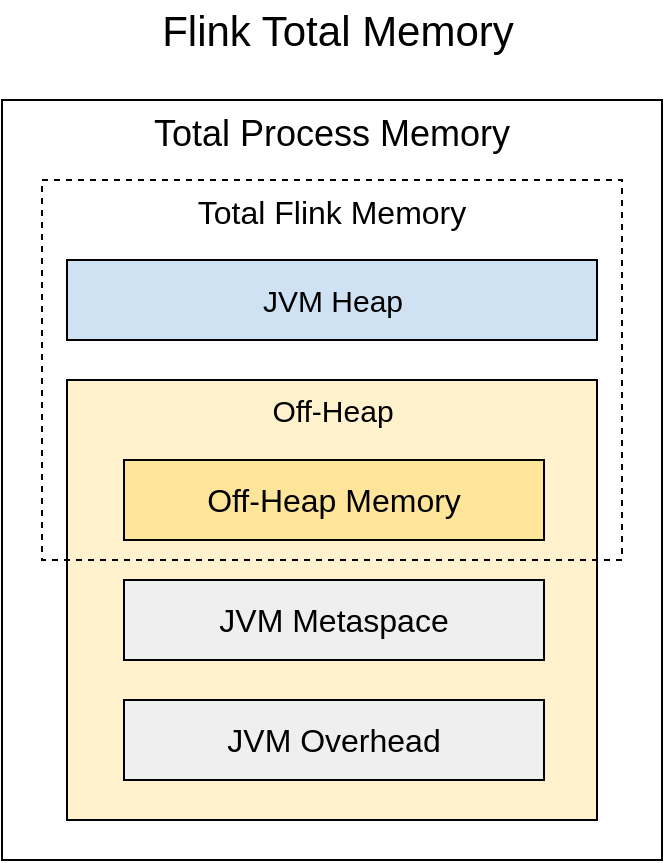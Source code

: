 <mxfile version="13.2.4" type="device" pages="3"><diagram id="_fdhIk3AzRPa3gKjDYVd" name="Flink Total Memory"><mxGraphModel dx="1426" dy="1025" grid="1" gridSize="10" guides="1" tooltips="1" connect="1" arrows="1" fold="1" page="1" pageScale="1" pageWidth="827" pageHeight="1169" math="0" shadow="0"><root><mxCell id="d08xqscVeE9lwqAEMp5u-0"/><mxCell id="d08xqscVeE9lwqAEMp5u-1" parent="d08xqscVeE9lwqAEMp5u-0"/><mxCell id="26nWJFNjaUFD2ajb3o5e-0" value="&lt;font style=&quot;font-size: 18px&quot;&gt;Total Process Memory&lt;/font&gt;" style="rounded=0;whiteSpace=wrap;html=1;strokeWidth=1;fontSize=17;verticalAlign=top;" parent="d08xqscVeE9lwqAEMp5u-1" vertex="1"><mxGeometry x="249" y="320" width="330" height="380" as="geometry"/></mxCell><mxCell id="26nWJFNjaUFD2ajb3o5e-1" value="Off-Heap" style="rounded=0;whiteSpace=wrap;html=1;strokeColor=#000000;strokeWidth=1;fillColor=#fff2cc;fontSize=15;fontColor=#000000;verticalAlign=top;" parent="d08xqscVeE9lwqAEMp5u-1" vertex="1"><mxGeometry x="281.5" y="460" width="265" height="220" as="geometry"/></mxCell><mxCell id="26nWJFNjaUFD2ajb3o5e-2" value="&lt;font style=&quot;font-size: 16px&quot;&gt;Total Flink Memory&lt;/font&gt;" style="rounded=0;whiteSpace=wrap;html=1;strokeWidth=1;fontSize=15;dashed=1;verticalAlign=top;fillColor=none;" parent="d08xqscVeE9lwqAEMp5u-1" vertex="1"><mxGeometry x="269" y="360" width="290" height="190" as="geometry"/></mxCell><mxCell id="26nWJFNjaUFD2ajb3o5e-3" value="JVM Heap" style="rounded=0;whiteSpace=wrap;html=1;strokeColor=#000000;strokeWidth=1;fillColor=#cfe2f3;fontSize=15;verticalAlign=middle;" parent="d08xqscVeE9lwqAEMp5u-1" vertex="1"><mxGeometry x="281.5" y="400" width="265" height="40" as="geometry"/></mxCell><mxCell id="26nWJFNjaUFD2ajb3o5e-4" value="Off-Heap Memory" style="rounded=0;whiteSpace=wrap;html=1;strokeColor=#000000;strokeWidth=1;fillColor=#ffe599;fontSize=16;" parent="d08xqscVeE9lwqAEMp5u-1" vertex="1"><mxGeometry x="310" y="500" width="210" height="40" as="geometry"/></mxCell><mxCell id="CpLqvCoj3eS38Se6I9G6-0" value="JVM Overhead" style="rounded=0;whiteSpace=wrap;html=1;strokeColor=#000000;strokeWidth=1;fillColor=#efefef;fontSize=16;" parent="d08xqscVeE9lwqAEMp5u-1" vertex="1"><mxGeometry x="310" y="620" width="210" height="40" as="geometry"/></mxCell><mxCell id="CpLqvCoj3eS38Se6I9G6-1" value="JVM Metaspace" style="rounded=0;whiteSpace=wrap;html=1;strokeColor=#000000;strokeWidth=1;fillColor=#efefef;fontSize=16;" parent="d08xqscVeE9lwqAEMp5u-1" vertex="1"><mxGeometry x="310" y="560" width="210" height="40" as="geometry"/></mxCell><mxCell id="gjkqb3q7owvVW7tX1d10-0" value="Flink Total Memory" style="text;html=1;strokeColor=none;fillColor=none;align=center;verticalAlign=middle;whiteSpace=wrap;rounded=0;dashed=1;fontSize=21;fontColor=#000000;" parent="d08xqscVeE9lwqAEMp5u-1" vertex="1"><mxGeometry x="314" y="270" width="206" height="30" as="geometry"/></mxCell></root></mxGraphModel></diagram><diagram id="jV1cAurfQ0Lhk7-P1ggF" name="TaskManager Memory Total"><mxGraphModel dx="1426" dy="1025" grid="1" gridSize="10" guides="1" tooltips="1" connect="1" arrows="1" fold="1" page="1" pageScale="1" pageWidth="827" pageHeight="1169" math="0" shadow="0"><root><mxCell id="wNgq-h0R71zh6cZPiYkQ-0"/><mxCell id="wNgq-h0R71zh6cZPiYkQ-1" parent="wNgq-h0R71zh6cZPiYkQ-0"/><mxCell id="dwUGe1MYZKbFntFu4kk3-0" value="&lt;font style=&quot;font-size: 18px&quot;&gt;Total Process Memory&lt;/font&gt;" style="rounded=0;whiteSpace=wrap;html=1;strokeWidth=1;fontSize=17;verticalAlign=top;" vertex="1" parent="wNgq-h0R71zh6cZPiYkQ-1"><mxGeometry x="249" y="320" width="330" height="440" as="geometry"/></mxCell><mxCell id="dwUGe1MYZKbFntFu4kk3-1" value="Off-Heap" style="rounded=0;whiteSpace=wrap;html=1;strokeColor=#000000;strokeWidth=1;fillColor=#fff2cc;fontSize=15;fontColor=#000000;verticalAlign=top;" vertex="1" parent="wNgq-h0R71zh6cZPiYkQ-1"><mxGeometry x="281.5" y="460" width="265" height="280" as="geometry"/></mxCell><mxCell id="dwUGe1MYZKbFntFu4kk3-2" value="&lt;font style=&quot;font-size: 16px&quot;&gt;Total Flink Memory&lt;/font&gt;" style="rounded=0;whiteSpace=wrap;html=1;strokeWidth=1;fontSize=15;dashed=1;verticalAlign=top;fillColor=none;" vertex="1" parent="wNgq-h0R71zh6cZPiYkQ-1"><mxGeometry x="269" y="360" width="290" height="250" as="geometry"/></mxCell><mxCell id="dwUGe1MYZKbFntFu4kk3-3" value="JVM Heap" style="rounded=0;whiteSpace=wrap;html=1;strokeColor=#000000;strokeWidth=1;fillColor=#cfe2f3;fontSize=15;verticalAlign=middle;" vertex="1" parent="wNgq-h0R71zh6cZPiYkQ-1"><mxGeometry x="281.5" y="400" width="265" height="40" as="geometry"/></mxCell><mxCell id="dwUGe1MYZKbFntFu4kk3-4" value="Managed Memory" style="rounded=0;whiteSpace=wrap;html=1;strokeColor=#000000;strokeWidth=1;fillColor=#B6D7A8;fontSize=16;" vertex="1" parent="wNgq-h0R71zh6cZPiYkQ-1"><mxGeometry x="310" y="500" width="210" height="40" as="geometry"/></mxCell><mxCell id="dwUGe1MYZKbFntFu4kk3-5" value="JVM Overhead" style="rounded=0;whiteSpace=wrap;html=1;strokeColor=#000000;strokeWidth=1;fillColor=#efefef;fontSize=16;" vertex="1" parent="wNgq-h0R71zh6cZPiYkQ-1"><mxGeometry x="309" y="680" width="210" height="40" as="geometry"/></mxCell><mxCell id="dwUGe1MYZKbFntFu4kk3-6" value="JVM Metaspace" style="rounded=0;whiteSpace=wrap;html=1;strokeColor=#000000;strokeWidth=1;fillColor=#efefef;fontSize=16;" vertex="1" parent="wNgq-h0R71zh6cZPiYkQ-1"><mxGeometry x="309" y="620" width="210" height="40" as="geometry"/></mxCell><mxCell id="dwUGe1MYZKbFntFu4kk3-7" value="Off-Heap Memory" style="rounded=0;whiteSpace=wrap;html=1;strokeColor=#000000;strokeWidth=1;fillColor=#ffe599;fontSize=16;" vertex="1" parent="wNgq-h0R71zh6cZPiYkQ-1"><mxGeometry x="309" y="560" width="210" height="40" as="geometry"/></mxCell><mxCell id="FT0IFsWQbrN96nsSOdKc-0" value="TaskManager Total Memory" style="text;html=1;strokeColor=none;fillColor=none;align=center;verticalAlign=middle;whiteSpace=wrap;rounded=0;dashed=1;fontSize=21;fontColor=#000000;" vertex="1" parent="wNgq-h0R71zh6cZPiYkQ-1"><mxGeometry x="278" y="270" width="271" height="30" as="geometry"/></mxCell></root></mxGraphModel></diagram><diagram id="YkN1-P0uREzAV2ZhqlWJ" name="TaskManager Memory Detail"><mxGraphModel dx="1426" dy="1025" grid="1" gridSize="10" guides="1" tooltips="1" connect="1" arrows="1" fold="1" page="1" pageScale="1" pageWidth="827" pageHeight="1169" math="0" shadow="0"><root><mxCell id="0"/><mxCell id="1" parent="0"/><mxCell id="GxC2o9oRtwNtx9GoP0pw-86" value="&lt;font style=&quot;font-size: 18px&quot;&gt;Total Process Memory&lt;/font&gt;" style="rounded=0;whiteSpace=wrap;html=1;strokeWidth=1;fontSize=17;verticalAlign=top;" parent="1" vertex="1"><mxGeometry x="250" y="220" width="330" height="580" as="geometry"/></mxCell><mxCell id="GxC2o9oRtwNtx9GoP0pw-90" value="Off-Heap Memory" style="rounded=0;whiteSpace=wrap;html=1;strokeColor=#000000;strokeWidth=1;fillColor=#fff2cc;fontSize=15;fontColor=#000000;verticalAlign=top;" parent="1" vertex="1"><mxGeometry x="282.5" y="430" width="265" height="350" as="geometry"/></mxCell><mxCell id="GxC2o9oRtwNtx9GoP0pw-99" value="&lt;font style=&quot;font-size: 16px&quot;&gt;Total Flink Memory&lt;/font&gt;" style="rounded=0;whiteSpace=wrap;html=1;strokeWidth=1;fontSize=15;dashed=1;verticalAlign=top;fillColor=none;" parent="1" vertex="1"><mxGeometry x="270" y="260" width="290" height="420" as="geometry"/></mxCell><mxCell id="GxC2o9oRtwNtx9GoP0pw-87" value="JVM Heap" style="rounded=0;whiteSpace=wrap;html=1;strokeColor=#000000;strokeWidth=1;fillColor=#cfe2f3;fontSize=15;verticalAlign=top;" parent="1" vertex="1"><mxGeometry x="282.5" y="300" width="265" height="120" as="geometry"/></mxCell><mxCell id="GxC2o9oRtwNtx9GoP0pw-88" value="Framework Heap" style="rounded=0;whiteSpace=wrap;html=1;strokeColor=#000000;strokeWidth=1;fillColor=#b7b7b7;fontSize=16;fontColor=#FFFFFF;" parent="1" vertex="1"><mxGeometry x="320" y="340" width="185" height="30" as="geometry"/></mxCell><mxCell id="GxC2o9oRtwNtx9GoP0pw-89" value="Task Heap" style="rounded=0;whiteSpace=wrap;html=1;strokeColor=#000000;strokeWidth=1;fillColor=#d9ead3;fontSize=16;" parent="1" vertex="1"><mxGeometry x="320" y="380" width="185" height="30" as="geometry"/></mxCell><mxCell id="GxC2o9oRtwNtx9GoP0pw-92" value="Managed Memory" style="rounded=0;whiteSpace=wrap;html=1;strokeColor=#000000;strokeWidth=1;fillColor=#b6d7a8;fontSize=16;" parent="1" vertex="1"><mxGeometry x="320" y="470" width="185" height="30" as="geometry"/></mxCell><mxCell id="GxC2o9oRtwNtx9GoP0pw-93" value="* Direct Memory" style="rounded=0;whiteSpace=wrap;html=1;strokeColor=#000000;strokeWidth=1;fillColor=#ffe599;fontSize=15;fontColor=#000000;verticalAlign=top;" parent="1" vertex="1"><mxGeometry x="312.5" y="515" width="205" height="155" as="geometry"/></mxCell><mxCell id="GxC2o9oRtwNtx9GoP0pw-94" value="Frame Off-Heap" style="rounded=0;whiteSpace=wrap;html=1;strokeColor=#000000;strokeWidth=1;fillColor=#b7b7b7;fontSize=16;fontColor=#FFFFFF;" parent="1" vertex="1"><mxGeometry x="322.5" y="550" width="185" height="30" as="geometry"/></mxCell><mxCell id="GxC2o9oRtwNtx9GoP0pw-95" value="Task Off-Heap" style="rounded=0;whiteSpace=wrap;html=1;strokeColor=#000000;strokeWidth=1;fillColor=#d9ead3;fontSize=16;" parent="1" vertex="1"><mxGeometry x="322.5" y="590" width="185" height="30" as="geometry"/></mxCell><mxCell id="GxC2o9oRtwNtx9GoP0pw-96" value="Network" style="rounded=0;whiteSpace=wrap;html=1;strokeColor=#000000;strokeWidth=1;fillColor=#fce5cd;fontSize=16;" parent="1" vertex="1"><mxGeometry x="322.5" y="630" width="185" height="30" as="geometry"/></mxCell><mxCell id="GxC2o9oRtwNtx9GoP0pw-97" value="JVM Overhead" style="rounded=0;whiteSpace=wrap;html=1;strokeColor=#000000;strokeWidth=1;fillColor=#efefef;fontSize=16;" parent="1" vertex="1"><mxGeometry x="320" y="730" width="185" height="30" as="geometry"/></mxCell><mxCell id="GxC2o9oRtwNtx9GoP0pw-98" value="JVM Metaspace" style="rounded=0;whiteSpace=wrap;html=1;strokeColor=#000000;strokeWidth=1;fillColor=#efefef;fontSize=16;" parent="1" vertex="1"><mxGeometry x="320" y="690" width="185" height="30" as="geometry"/></mxCell><mxCell id="20NFmer4y3EIMxp52bzm-1" value="TaskManager Total Memory Detail" style="text;html=1;strokeColor=none;fillColor=none;align=center;verticalAlign=middle;whiteSpace=wrap;rounded=0;dashed=1;fontSize=19;fontColor=#000000;" parent="1" vertex="1"><mxGeometry x="257.5" y="170" width="310" height="30" as="geometry"/></mxCell></root></mxGraphModel></diagram></mxfile>